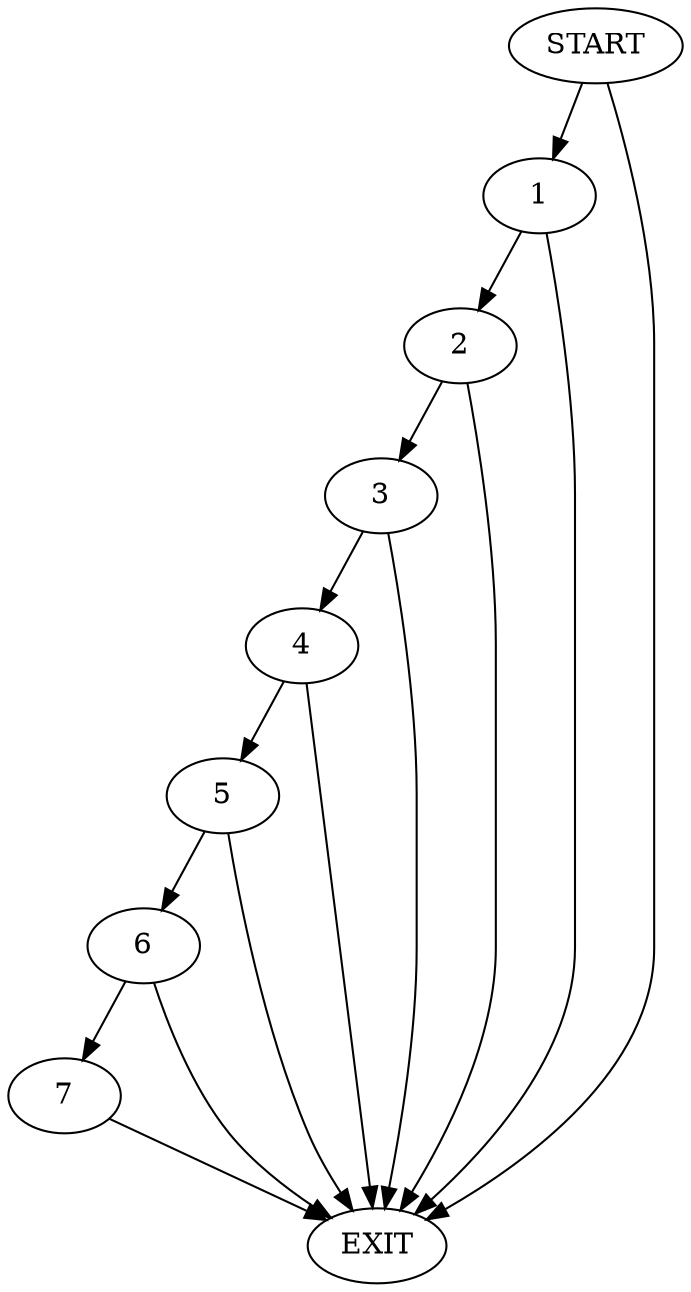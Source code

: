 digraph { 
0 [label="START"];
1;
2;
3;
4;
5;
6;
7;
8[label="EXIT"];
0 -> 8;
0 -> 1;
1 -> 8;
1 -> 2;
2 -> 8;
2 -> 3;
3 -> 8;
3 -> 4;
4 -> 8;
4 -> 5;
5 -> 8;
5 -> 6;
6 -> 8;
6 -> 7;
7 -> 8;
}